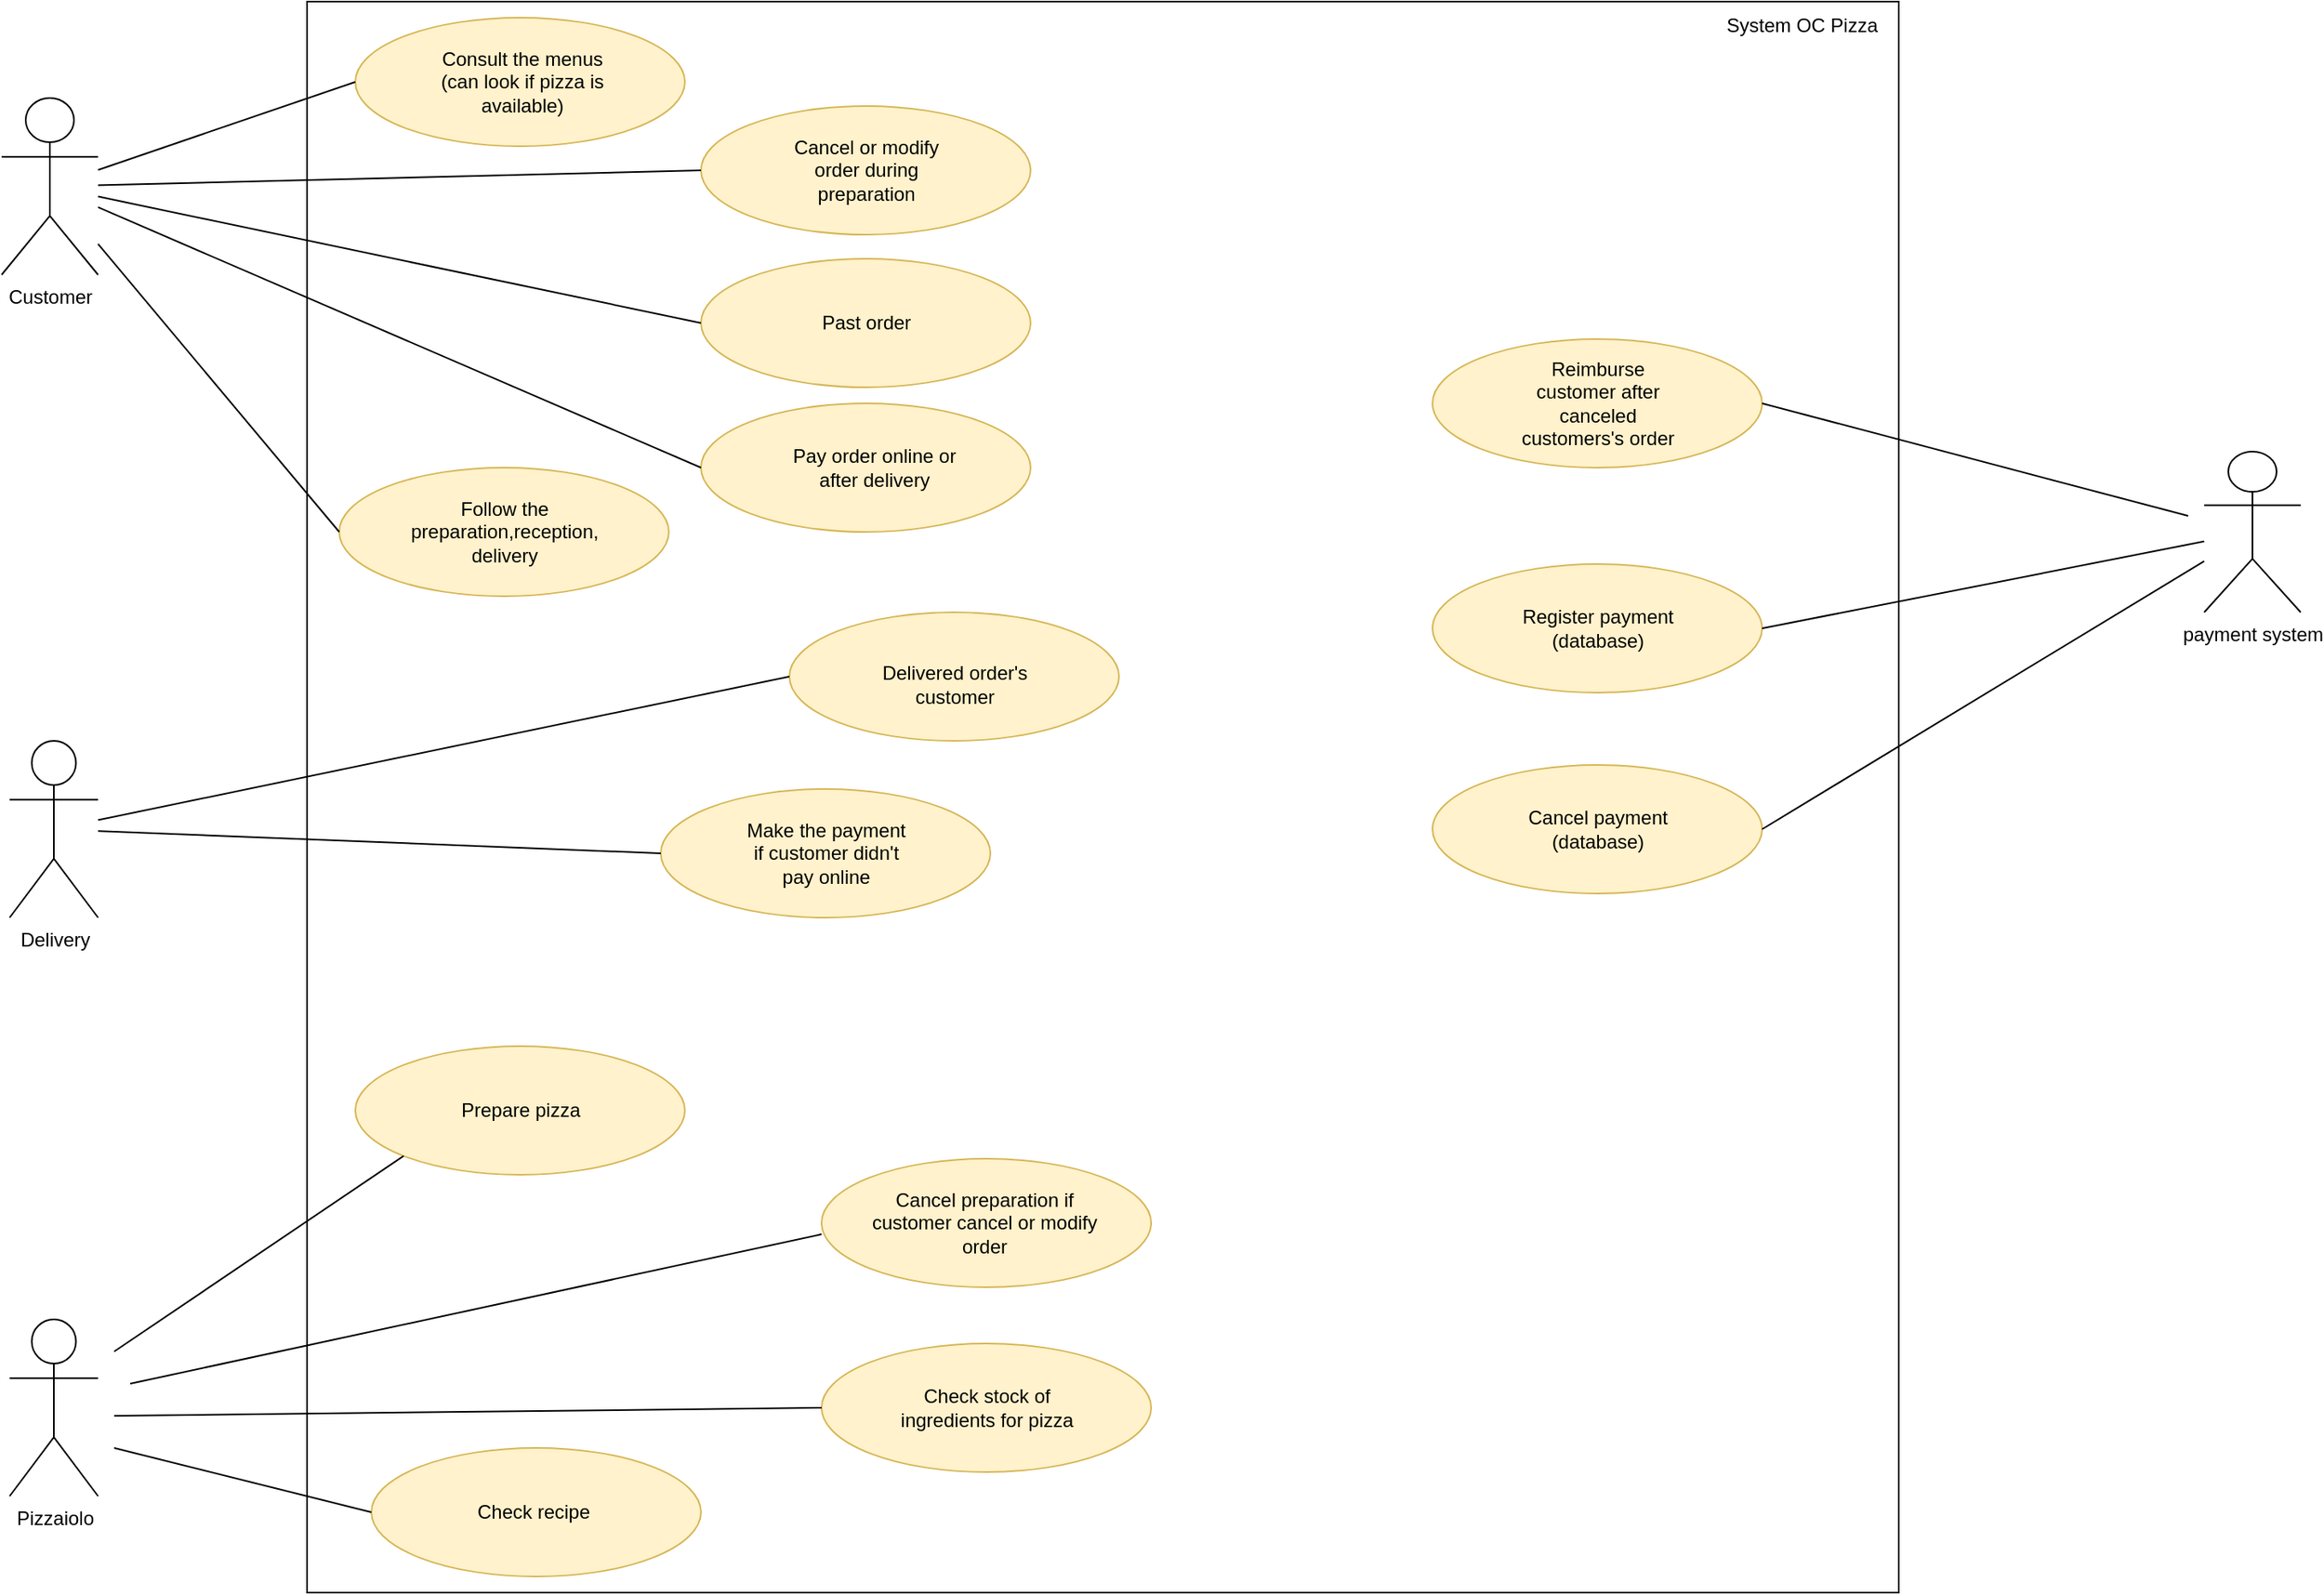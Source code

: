 <mxfile version="20.5.3" type="device"><diagram id="4WaynfjVZ6azxCVHkiho" name="Page-1"><mxGraphModel dx="2889" dy="1162" grid="1" gridSize="10" guides="1" tooltips="1" connect="1" arrows="1" fold="1" page="1" pageScale="1" pageWidth="827" pageHeight="1169" math="0" shadow="0"><root><mxCell id="0"/><mxCell id="1" parent="0"/><mxCell id="isg4LP_UFmfCVivgNq_J-1" value="" style="whiteSpace=wrap;html=1;aspect=fixed;" vertex="1" parent="1"><mxGeometry x="-110" y="60" width="990" height="990" as="geometry"/></mxCell><mxCell id="isg4LP_UFmfCVivgNq_J-2" value="System OC Pizza" style="text;html=1;strokeColor=none;fillColor=none;align=center;verticalAlign=middle;whiteSpace=wrap;rounded=0;" vertex="1" parent="1"><mxGeometry x="760" y="60" width="120" height="30" as="geometry"/></mxCell><mxCell id="isg4LP_UFmfCVivgNq_J-3" value="Customer" style="shape=umlActor;verticalLabelPosition=bottom;verticalAlign=top;html=1;outlineConnect=0;" vertex="1" parent="1"><mxGeometry x="-300" y="120" width="60" height="110" as="geometry"/></mxCell><mxCell id="isg4LP_UFmfCVivgNq_J-7" value="Delivery" style="shape=umlActor;verticalLabelPosition=bottom;verticalAlign=top;html=1;outlineConnect=0;" vertex="1" parent="1"><mxGeometry x="-295" y="520" width="55" height="110" as="geometry"/></mxCell><mxCell id="isg4LP_UFmfCVivgNq_J-13" value="Pizzaiolo" style="shape=umlActor;verticalLabelPosition=bottom;verticalAlign=top;html=1;outlineConnect=0;" vertex="1" parent="1"><mxGeometry x="-295" y="880" width="55" height="110" as="geometry"/></mxCell><mxCell id="isg4LP_UFmfCVivgNq_J-14" value="payment system" style="shape=umlActor;verticalLabelPosition=bottom;verticalAlign=top;html=1;outlineConnect=0;" vertex="1" parent="1"><mxGeometry x="1070" y="340" width="60" height="100" as="geometry"/></mxCell><mxCell id="isg4LP_UFmfCVivgNq_J-15" value="" style="ellipse;whiteSpace=wrap;html=1;fillColor=#fff2cc;strokeColor=#d6b656;" vertex="1" parent="1"><mxGeometry x="-80" y="70" width="205" height="80" as="geometry"/></mxCell><mxCell id="isg4LP_UFmfCVivgNq_J-16" value="Consult the menus (can look if pizza is available)" style="text;html=1;strokeColor=none;fillColor=none;align=center;verticalAlign=middle;whiteSpace=wrap;rounded=0;" vertex="1" parent="1"><mxGeometry x="-30" y="95" width="107.5" height="30" as="geometry"/></mxCell><mxCell id="isg4LP_UFmfCVivgNq_J-19" value="" style="ellipse;whiteSpace=wrap;html=1;fillColor=#fff2cc;strokeColor=#d6b656;" vertex="1" parent="1"><mxGeometry x="135" y="125" width="205" height="80" as="geometry"/></mxCell><mxCell id="isg4LP_UFmfCVivgNq_J-20" value="Cancel or modify order during preparation" style="text;html=1;strokeColor=none;fillColor=none;align=center;verticalAlign=middle;whiteSpace=wrap;rounded=0;" vertex="1" parent="1"><mxGeometry x="188.75" y="150" width="97.5" height="30" as="geometry"/></mxCell><mxCell id="isg4LP_UFmfCVivgNq_J-23" value="" style="ellipse;whiteSpace=wrap;html=1;fillColor=#fff2cc;strokeColor=#d6b656;" vertex="1" parent="1"><mxGeometry x="135" y="220" width="205" height="80" as="geometry"/></mxCell><mxCell id="isg4LP_UFmfCVivgNq_J-24" value="Past order" style="text;html=1;strokeColor=none;fillColor=none;align=center;verticalAlign=middle;whiteSpace=wrap;rounded=0;" vertex="1" parent="1"><mxGeometry x="207.5" y="245" width="60" height="30" as="geometry"/></mxCell><mxCell id="isg4LP_UFmfCVivgNq_J-26" value="" style="endArrow=none;html=1;rounded=0;entryX=0;entryY=0.5;entryDx=0;entryDy=0;" edge="1" parent="1" source="isg4LP_UFmfCVivgNq_J-3" target="isg4LP_UFmfCVivgNq_J-15"><mxGeometry width="50" height="50" relative="1" as="geometry"><mxPoint x="390" y="590" as="sourcePoint"/><mxPoint x="440" y="540" as="targetPoint"/></mxGeometry></mxCell><mxCell id="isg4LP_UFmfCVivgNq_J-27" value="" style="endArrow=none;html=1;rounded=0;entryX=0;entryY=0.5;entryDx=0;entryDy=0;" edge="1" parent="1" source="isg4LP_UFmfCVivgNq_J-3" target="isg4LP_UFmfCVivgNq_J-19"><mxGeometry width="50" height="50" relative="1" as="geometry"><mxPoint x="390" y="590" as="sourcePoint"/><mxPoint x="440" y="540" as="targetPoint"/></mxGeometry></mxCell><mxCell id="isg4LP_UFmfCVivgNq_J-28" value="" style="endArrow=none;html=1;rounded=0;entryX=0;entryY=0.5;entryDx=0;entryDy=0;" edge="1" parent="1" source="isg4LP_UFmfCVivgNq_J-3" target="isg4LP_UFmfCVivgNq_J-23"><mxGeometry width="50" height="50" relative="1" as="geometry"><mxPoint x="390" y="590" as="sourcePoint"/><mxPoint x="440" y="540" as="targetPoint"/></mxGeometry></mxCell><mxCell id="isg4LP_UFmfCVivgNq_J-29" value="" style="ellipse;whiteSpace=wrap;html=1;fillColor=#fff2cc;strokeColor=#d6b656;" vertex="1" parent="1"><mxGeometry x="135" y="310" width="205" height="80" as="geometry"/></mxCell><mxCell id="isg4LP_UFmfCVivgNq_J-31" value="Pay order online or after delivery" style="text;html=1;strokeColor=none;fillColor=none;align=center;verticalAlign=middle;whiteSpace=wrap;rounded=0;" vertex="1" parent="1"><mxGeometry x="188.75" y="335" width="107.5" height="30" as="geometry"/></mxCell><mxCell id="isg4LP_UFmfCVivgNq_J-32" value="" style="endArrow=none;html=1;rounded=0;entryX=0;entryY=0.5;entryDx=0;entryDy=0;" edge="1" parent="1" source="isg4LP_UFmfCVivgNq_J-3" target="isg4LP_UFmfCVivgNq_J-29"><mxGeometry width="50" height="50" relative="1" as="geometry"><mxPoint x="390" y="570" as="sourcePoint"/><mxPoint x="440" y="520" as="targetPoint"/></mxGeometry></mxCell><mxCell id="isg4LP_UFmfCVivgNq_J-33" value="" style="ellipse;whiteSpace=wrap;html=1;fillColor=#fff2cc;strokeColor=#d6b656;" vertex="1" parent="1"><mxGeometry x="210" y="895" width="205" height="80" as="geometry"/></mxCell><mxCell id="isg4LP_UFmfCVivgNq_J-35" value="Check stock of ingredients for pizza" style="text;html=1;strokeColor=none;fillColor=none;align=center;verticalAlign=middle;whiteSpace=wrap;rounded=0;" vertex="1" parent="1"><mxGeometry x="257.5" y="920" width="110" height="30" as="geometry"/></mxCell><mxCell id="isg4LP_UFmfCVivgNq_J-36" value="" style="endArrow=none;html=1;rounded=0;entryX=0;entryY=0.5;entryDx=0;entryDy=0;" edge="1" parent="1" target="isg4LP_UFmfCVivgNq_J-33"><mxGeometry width="50" height="50" relative="1" as="geometry"><mxPoint x="-230" y="940" as="sourcePoint"/><mxPoint x="440" y="480" as="targetPoint"/></mxGeometry></mxCell><mxCell id="isg4LP_UFmfCVivgNq_J-37" value="" style="ellipse;whiteSpace=wrap;html=1;fillColor=#fff2cc;strokeColor=#d6b656;" vertex="1" parent="1"><mxGeometry x="-80" y="710" width="205" height="80" as="geometry"/></mxCell><mxCell id="isg4LP_UFmfCVivgNq_J-38" value="Prepare pizza" style="text;html=1;strokeColor=none;fillColor=none;align=center;verticalAlign=middle;whiteSpace=wrap;rounded=0;" vertex="1" parent="1"><mxGeometry x="-32.5" y="735" width="110" height="30" as="geometry"/></mxCell><mxCell id="isg4LP_UFmfCVivgNq_J-39" value="" style="ellipse;whiteSpace=wrap;html=1;fillColor=#fff2cc;strokeColor=#d6b656;" vertex="1" parent="1"><mxGeometry x="-70" y="960" width="205" height="80" as="geometry"/></mxCell><mxCell id="isg4LP_UFmfCVivgNq_J-40" value="Check recipe" style="text;html=1;strokeColor=none;fillColor=none;align=center;verticalAlign=middle;whiteSpace=wrap;rounded=0;" vertex="1" parent="1"><mxGeometry x="-23.75" y="985" width="110" height="30" as="geometry"/></mxCell><mxCell id="isg4LP_UFmfCVivgNq_J-41" value="" style="endArrow=none;html=1;rounded=0;entryX=0;entryY=0.5;entryDx=0;entryDy=0;" edge="1" parent="1" target="isg4LP_UFmfCVivgNq_J-39"><mxGeometry width="50" height="50" relative="1" as="geometry"><mxPoint x="-230" y="960" as="sourcePoint"/><mxPoint x="440" y="490" as="targetPoint"/></mxGeometry></mxCell><mxCell id="isg4LP_UFmfCVivgNq_J-42" value="" style="endArrow=none;html=1;rounded=0;entryX=0;entryY=1;entryDx=0;entryDy=0;" edge="1" parent="1" target="isg4LP_UFmfCVivgNq_J-37"><mxGeometry width="50" height="50" relative="1" as="geometry"><mxPoint x="-230" y="900" as="sourcePoint"/><mxPoint x="440" y="490" as="targetPoint"/></mxGeometry></mxCell><mxCell id="isg4LP_UFmfCVivgNq_J-43" value="" style="ellipse;whiteSpace=wrap;html=1;fillColor=#fff2cc;strokeColor=#d6b656;" vertex="1" parent="1"><mxGeometry x="210" y="780" width="205" height="80" as="geometry"/></mxCell><mxCell id="isg4LP_UFmfCVivgNq_J-44" value="Cancel preparation if customer cancel or modify order" style="text;html=1;strokeColor=none;fillColor=none;align=center;verticalAlign=middle;whiteSpace=wrap;rounded=0;" vertex="1" parent="1"><mxGeometry x="240" y="805" width="142.5" height="30" as="geometry"/></mxCell><mxCell id="isg4LP_UFmfCVivgNq_J-45" value="" style="endArrow=none;html=1;rounded=0;entryX=0;entryY=0.588;entryDx=0;entryDy=0;entryPerimeter=0;" edge="1" parent="1" target="isg4LP_UFmfCVivgNq_J-43"><mxGeometry width="50" height="50" relative="1" as="geometry"><mxPoint x="-220" y="920" as="sourcePoint"/><mxPoint x="440" y="480" as="targetPoint"/></mxGeometry></mxCell><mxCell id="isg4LP_UFmfCVivgNq_J-46" value="" style="ellipse;whiteSpace=wrap;html=1;fillColor=#fff2cc;strokeColor=#d6b656;" vertex="1" parent="1"><mxGeometry x="190" y="440" width="205" height="80" as="geometry"/></mxCell><mxCell id="isg4LP_UFmfCVivgNq_J-47" value="Delivered order's customer" style="text;html=1;strokeColor=none;fillColor=none;align=center;verticalAlign=middle;whiteSpace=wrap;rounded=0;" vertex="1" parent="1"><mxGeometry x="238.75" y="470" width="107.5" height="30" as="geometry"/></mxCell><mxCell id="isg4LP_UFmfCVivgNq_J-48" value="" style="endArrow=none;html=1;rounded=0;entryX=0;entryY=0.5;entryDx=0;entryDy=0;" edge="1" parent="1" source="isg4LP_UFmfCVivgNq_J-7" target="isg4LP_UFmfCVivgNq_J-46"><mxGeometry width="50" height="50" relative="1" as="geometry"><mxPoint x="390" y="530" as="sourcePoint"/><mxPoint x="440" y="480" as="targetPoint"/></mxGeometry></mxCell><mxCell id="isg4LP_UFmfCVivgNq_J-49" value="" style="ellipse;whiteSpace=wrap;html=1;fillColor=#fff2cc;strokeColor=#d6b656;" vertex="1" parent="1"><mxGeometry x="110" y="550" width="205" height="80" as="geometry"/></mxCell><mxCell id="isg4LP_UFmfCVivgNq_J-50" value="Make the payment if customer didn't pay online" style="text;html=1;strokeColor=none;fillColor=none;align=center;verticalAlign=middle;whiteSpace=wrap;rounded=0;" vertex="1" parent="1"><mxGeometry x="158.75" y="575" width="107.5" height="30" as="geometry"/></mxCell><mxCell id="isg4LP_UFmfCVivgNq_J-51" value="" style="endArrow=none;html=1;rounded=0;entryX=0;entryY=0.5;entryDx=0;entryDy=0;" edge="1" parent="1" source="isg4LP_UFmfCVivgNq_J-7" target="isg4LP_UFmfCVivgNq_J-49"><mxGeometry width="50" height="50" relative="1" as="geometry"><mxPoint x="390" y="530" as="sourcePoint"/><mxPoint x="440" y="480" as="targetPoint"/></mxGeometry></mxCell><mxCell id="isg4LP_UFmfCVivgNq_J-52" value="" style="ellipse;whiteSpace=wrap;html=1;fillColor=#fff2cc;strokeColor=#d6b656;" vertex="1" parent="1"><mxGeometry x="-90" y="350" width="205" height="80" as="geometry"/></mxCell><mxCell id="isg4LP_UFmfCVivgNq_J-53" value="Follow the preparation,reception, delivery" style="text;html=1;strokeColor=none;fillColor=none;align=center;verticalAlign=middle;whiteSpace=wrap;rounded=0;" vertex="1" parent="1"><mxGeometry x="-41.25" y="375" width="107.5" height="30" as="geometry"/></mxCell><mxCell id="isg4LP_UFmfCVivgNq_J-54" value="" style="endArrow=none;html=1;rounded=0;exitX=0;exitY=0.5;exitDx=0;exitDy=0;" edge="1" parent="1" source="isg4LP_UFmfCVivgNq_J-52" target="isg4LP_UFmfCVivgNq_J-3"><mxGeometry width="50" height="50" relative="1" as="geometry"><mxPoint x="390" y="500" as="sourcePoint"/><mxPoint x="440" y="450" as="targetPoint"/></mxGeometry></mxCell><mxCell id="isg4LP_UFmfCVivgNq_J-55" value="" style="ellipse;whiteSpace=wrap;html=1;fillColor=#fff2cc;strokeColor=#d6b656;" vertex="1" parent="1"><mxGeometry x="590" y="410" width="205" height="80" as="geometry"/></mxCell><mxCell id="isg4LP_UFmfCVivgNq_J-56" value="Register payment (database)" style="text;html=1;strokeColor=none;fillColor=none;align=center;verticalAlign=middle;whiteSpace=wrap;rounded=0;" vertex="1" parent="1"><mxGeometry x="638.75" y="435" width="107.5" height="30" as="geometry"/></mxCell><mxCell id="isg4LP_UFmfCVivgNq_J-57" value="" style="endArrow=none;html=1;rounded=0;exitX=1;exitY=0.5;exitDx=0;exitDy=0;" edge="1" parent="1" source="isg4LP_UFmfCVivgNq_J-55" target="isg4LP_UFmfCVivgNq_J-14"><mxGeometry width="50" height="50" relative="1" as="geometry"><mxPoint x="390" y="510" as="sourcePoint"/><mxPoint x="440" y="460" as="targetPoint"/></mxGeometry></mxCell><mxCell id="isg4LP_UFmfCVivgNq_J-58" value="" style="ellipse;whiteSpace=wrap;html=1;fillColor=#fff2cc;strokeColor=#d6b656;" vertex="1" parent="1"><mxGeometry x="590" y="535" width="205" height="80" as="geometry"/></mxCell><mxCell id="isg4LP_UFmfCVivgNq_J-59" value="Cancel payment (database)" style="text;html=1;strokeColor=none;fillColor=none;align=center;verticalAlign=middle;whiteSpace=wrap;rounded=0;" vertex="1" parent="1"><mxGeometry x="638.75" y="560" width="107.5" height="30" as="geometry"/></mxCell><mxCell id="isg4LP_UFmfCVivgNq_J-60" value="" style="endArrow=none;html=1;rounded=0;exitX=1;exitY=0.5;exitDx=0;exitDy=0;" edge="1" parent="1" source="isg4LP_UFmfCVivgNq_J-58" target="isg4LP_UFmfCVivgNq_J-14"><mxGeometry width="50" height="50" relative="1" as="geometry"><mxPoint x="390" y="500" as="sourcePoint"/><mxPoint x="440" y="450" as="targetPoint"/></mxGeometry></mxCell><mxCell id="isg4LP_UFmfCVivgNq_J-61" value="" style="ellipse;whiteSpace=wrap;html=1;fillColor=#fff2cc;strokeColor=#d6b656;" vertex="1" parent="1"><mxGeometry x="590" y="270" width="205" height="80" as="geometry"/></mxCell><mxCell id="isg4LP_UFmfCVivgNq_J-62" value="Reimburse customer after canceled customers's order" style="text;html=1;strokeColor=none;fillColor=none;align=center;verticalAlign=middle;whiteSpace=wrap;rounded=0;" vertex="1" parent="1"><mxGeometry x="638.75" y="295" width="107.5" height="30" as="geometry"/></mxCell><mxCell id="isg4LP_UFmfCVivgNq_J-63" value="" style="endArrow=none;html=1;rounded=0;exitX=1;exitY=0.5;exitDx=0;exitDy=0;" edge="1" parent="1" source="isg4LP_UFmfCVivgNq_J-61"><mxGeometry width="50" height="50" relative="1" as="geometry"><mxPoint x="370" y="490" as="sourcePoint"/><mxPoint x="1060" y="380" as="targetPoint"/></mxGeometry></mxCell></root></mxGraphModel></diagram></mxfile>